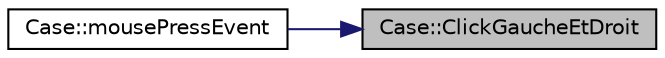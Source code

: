 digraph "Case::ClickGaucheEtDroit"
{
 // LATEX_PDF_SIZE
  edge [fontname="Helvetica",fontsize="10",labelfontname="Helvetica",labelfontsize="10"];
  node [fontname="Helvetica",fontsize="10",shape=record];
  rankdir="RL";
  Node1 [label="Case::ClickGaucheEtDroit",height=0.2,width=0.4,color="black", fillcolor="grey75", style="filled", fontcolor="black",tooltip=" "];
  Node1 -> Node2 [dir="back",color="midnightblue",fontsize="10",style="solid",fontname="Helvetica"];
  Node2 [label="Case::mousePressEvent",height=0.2,width=0.4,color="black", fillcolor="white", style="filled",URL="$class_case.html#a7fa5d32e68f50543b03b864b6f691799",tooltip=" "];
}

